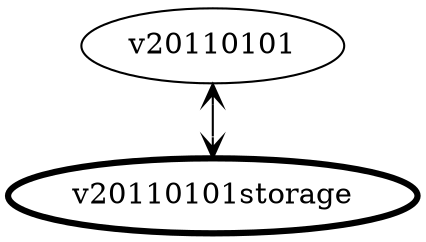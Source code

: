 graph {
    node [shape=ellipse]
    v20110101

    node [shape=ellipse, penwidth=3]
    v20110101storage

    edge [arrowhead=vee, arrowtail=vee, dir=both]
    v20110101 -- v20110101storage
}
